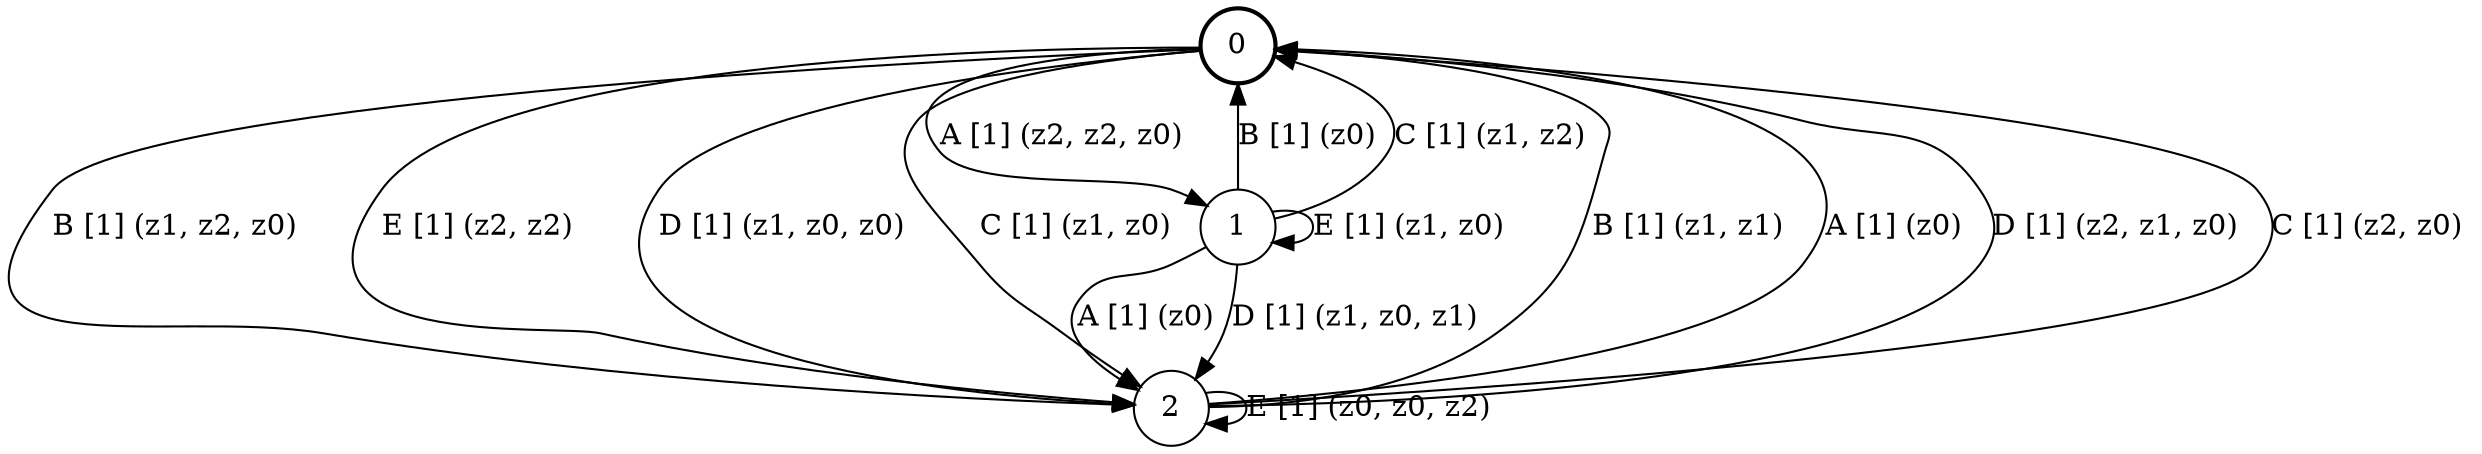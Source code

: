 # generated file, don't try to modify
# command: dot -Tpng <filename> > tree.png
digraph Automaton {
    node [shape = circle];
    0 [style = "bold"];
    0 -> 2 [label = "B [1] (z1, z2, z0) "];
    0 -> 2 [label = "E [1] (z2, z2) "];
    0 -> 1 [label = "A [1] (z2, z2, z0) "];
    0 -> 2 [label = "D [1] (z1, z0, z0) "];
    0 -> 2 [label = "C [1] (z1, z0) "];
    1 -> 0 [label = "B [1] (z0) "];
    1 -> 1 [label = "E [1] (z1, z0) "];
    1 -> 2 [label = "A [1] (z0) "];
    1 -> 2 [label = "D [1] (z1, z0, z1) "];
    1 -> 0 [label = "C [1] (z1, z2) "];
    2 -> 0 [label = "B [1] (z1, z1) "];
    2 -> 2 [label = "E [1] (z0, z0, z2) "];
    2 -> 0 [label = "A [1] (z0) "];
    2 -> 0 [label = "D [1] (z2, z1, z0) "];
    2 -> 0 [label = "C [1] (z2, z0) "];
}
